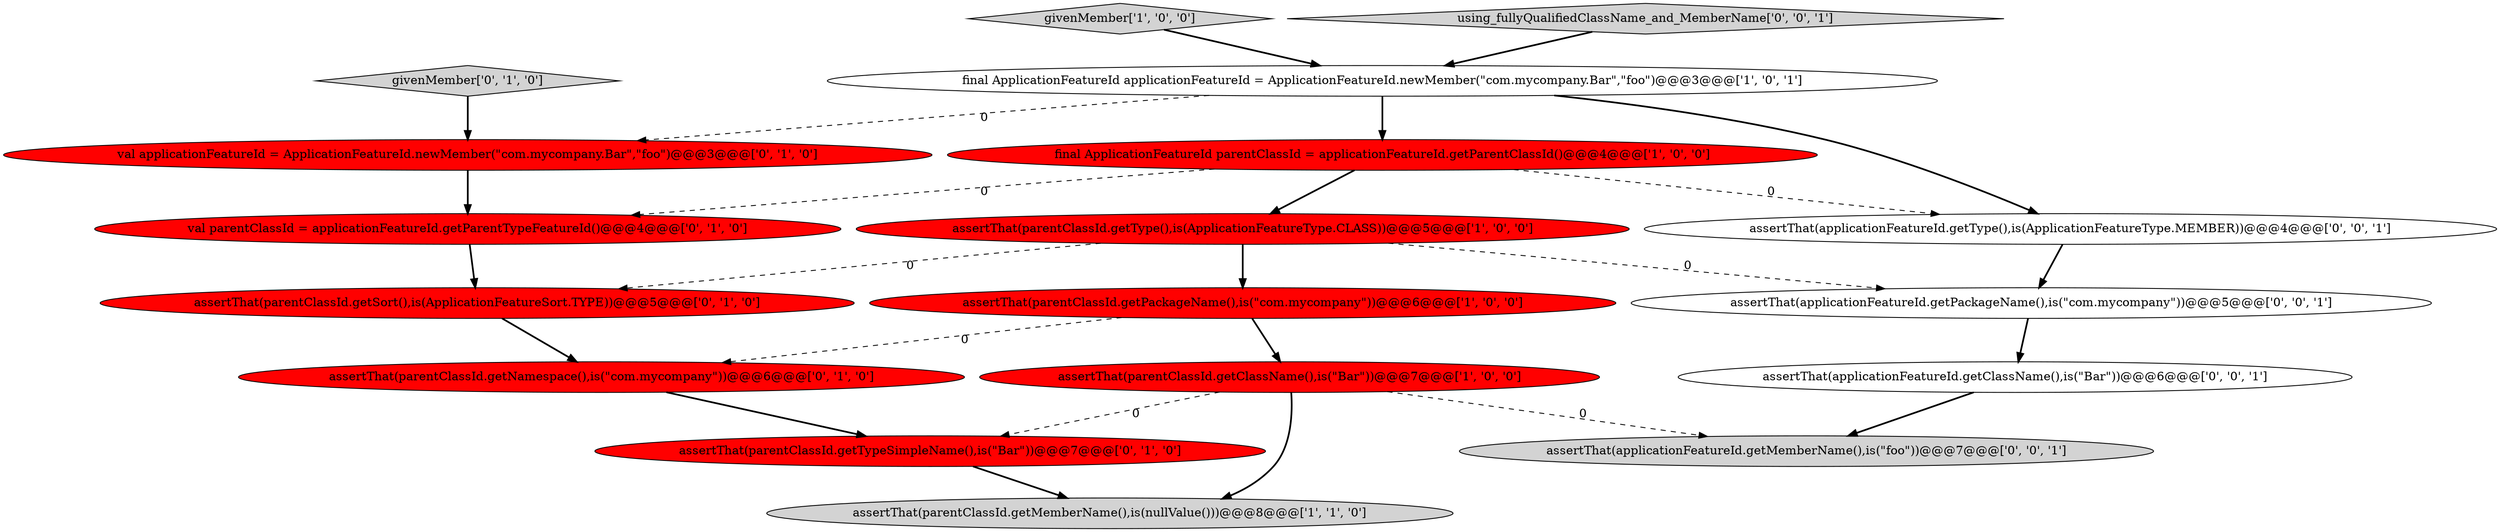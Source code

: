 digraph {
4 [style = filled, label = "assertThat(parentClassId.getType(),is(ApplicationFeatureType.CLASS))@@@5@@@['1', '0', '0']", fillcolor = red, shape = ellipse image = "AAA1AAABBB1BBB"];
15 [style = filled, label = "assertThat(applicationFeatureId.getType(),is(ApplicationFeatureType.MEMBER))@@@4@@@['0', '0', '1']", fillcolor = white, shape = ellipse image = "AAA0AAABBB3BBB"];
1 [style = filled, label = "assertThat(parentClassId.getPackageName(),is(\"com.mycompany\"))@@@6@@@['1', '0', '0']", fillcolor = red, shape = ellipse image = "AAA1AAABBB1BBB"];
17 [style = filled, label = "assertThat(applicationFeatureId.getPackageName(),is(\"com.mycompany\"))@@@5@@@['0', '0', '1']", fillcolor = white, shape = ellipse image = "AAA0AAABBB3BBB"];
3 [style = filled, label = "givenMember['1', '0', '0']", fillcolor = lightgray, shape = diamond image = "AAA0AAABBB1BBB"];
14 [style = filled, label = "assertThat(applicationFeatureId.getMemberName(),is(\"foo\"))@@@7@@@['0', '0', '1']", fillcolor = lightgray, shape = ellipse image = "AAA0AAABBB3BBB"];
11 [style = filled, label = "val applicationFeatureId = ApplicationFeatureId.newMember(\"com.mycompany.Bar\",\"foo\")@@@3@@@['0', '1', '0']", fillcolor = red, shape = ellipse image = "AAA1AAABBB2BBB"];
9 [style = filled, label = "val parentClassId = applicationFeatureId.getParentTypeFeatureId()@@@4@@@['0', '1', '0']", fillcolor = red, shape = ellipse image = "AAA1AAABBB2BBB"];
8 [style = filled, label = "assertThat(parentClassId.getSort(),is(ApplicationFeatureSort.TYPE))@@@5@@@['0', '1', '0']", fillcolor = red, shape = ellipse image = "AAA1AAABBB2BBB"];
0 [style = filled, label = "assertThat(parentClassId.getMemberName(),is(nullValue()))@@@8@@@['1', '1', '0']", fillcolor = lightgray, shape = ellipse image = "AAA0AAABBB1BBB"];
12 [style = filled, label = "givenMember['0', '1', '0']", fillcolor = lightgray, shape = diamond image = "AAA0AAABBB2BBB"];
5 [style = filled, label = "final ApplicationFeatureId parentClassId = applicationFeatureId.getParentClassId()@@@4@@@['1', '0', '0']", fillcolor = red, shape = ellipse image = "AAA1AAABBB1BBB"];
13 [style = filled, label = "using_fullyQualifiedClassName_and_MemberName['0', '0', '1']", fillcolor = lightgray, shape = diamond image = "AAA0AAABBB3BBB"];
2 [style = filled, label = "assertThat(parentClassId.getClassName(),is(\"Bar\"))@@@7@@@['1', '0', '0']", fillcolor = red, shape = ellipse image = "AAA1AAABBB1BBB"];
16 [style = filled, label = "assertThat(applicationFeatureId.getClassName(),is(\"Bar\"))@@@6@@@['0', '0', '1']", fillcolor = white, shape = ellipse image = "AAA0AAABBB3BBB"];
6 [style = filled, label = "final ApplicationFeatureId applicationFeatureId = ApplicationFeatureId.newMember(\"com.mycompany.Bar\",\"foo\")@@@3@@@['1', '0', '1']", fillcolor = white, shape = ellipse image = "AAA0AAABBB1BBB"];
10 [style = filled, label = "assertThat(parentClassId.getTypeSimpleName(),is(\"Bar\"))@@@7@@@['0', '1', '0']", fillcolor = red, shape = ellipse image = "AAA1AAABBB2BBB"];
7 [style = filled, label = "assertThat(parentClassId.getNamespace(),is(\"com.mycompany\"))@@@6@@@['0', '1', '0']", fillcolor = red, shape = ellipse image = "AAA1AAABBB2BBB"];
4->17 [style = dashed, label="0"];
7->10 [style = bold, label=""];
6->11 [style = dashed, label="0"];
12->11 [style = bold, label=""];
3->6 [style = bold, label=""];
5->9 [style = dashed, label="0"];
11->9 [style = bold, label=""];
9->8 [style = bold, label=""];
6->15 [style = bold, label=""];
8->7 [style = bold, label=""];
2->10 [style = dashed, label="0"];
6->5 [style = bold, label=""];
15->17 [style = bold, label=""];
2->0 [style = bold, label=""];
2->14 [style = dashed, label="0"];
10->0 [style = bold, label=""];
5->4 [style = bold, label=""];
4->8 [style = dashed, label="0"];
16->14 [style = bold, label=""];
1->2 [style = bold, label=""];
4->1 [style = bold, label=""];
13->6 [style = bold, label=""];
1->7 [style = dashed, label="0"];
5->15 [style = dashed, label="0"];
17->16 [style = bold, label=""];
}
